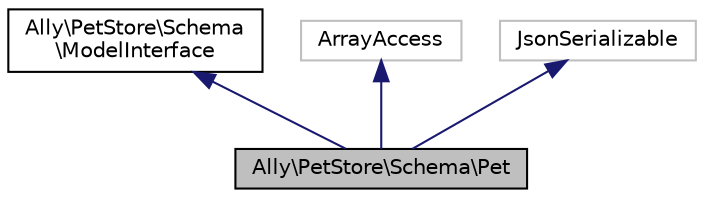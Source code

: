 digraph "Ally\PetStore\Schema\Pet"
{
 // INTERACTIVE_SVG=YES
  edge [fontname="Helvetica",fontsize="10",labelfontname="Helvetica",labelfontsize="10"];
  node [fontname="Helvetica",fontsize="10",shape=record];
  Node0 [label="Ally\\PetStore\\Schema\\Pet",height=0.2,width=0.4,color="black", fillcolor="grey75", style="filled", fontcolor="black"];
  Node1 -> Node0 [dir="back",color="midnightblue",fontsize="10",style="solid",fontname="Helvetica"];
  Node1 [label="Ally\\PetStore\\Schema\l\\ModelInterface",height=0.2,width=0.4,color="black", fillcolor="white", style="filled",URL="$d1/da9/interface_ally_1_1_pet_store_1_1_schema_1_1_model_interface.html"];
  Node2 -> Node0 [dir="back",color="midnightblue",fontsize="10",style="solid",fontname="Helvetica"];
  Node2 [label="ArrayAccess",height=0.2,width=0.4,color="grey75", fillcolor="white", style="filled"];
  Node3 -> Node0 [dir="back",color="midnightblue",fontsize="10",style="solid",fontname="Helvetica"];
  Node3 [label="JsonSerializable",height=0.2,width=0.4,color="grey75", fillcolor="white", style="filled"];
}
